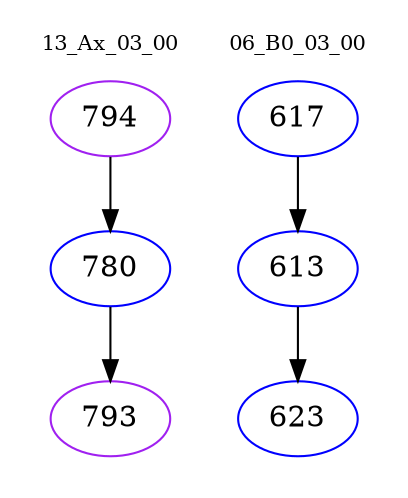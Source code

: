 digraph{
subgraph cluster_0 {
color = white
label = "13_Ax_03_00";
fontsize=10;
T0_794 [label="794", color="purple"]
T0_794 -> T0_780 [color="black"]
T0_780 [label="780", color="blue"]
T0_780 -> T0_793 [color="black"]
T0_793 [label="793", color="purple"]
}
subgraph cluster_1 {
color = white
label = "06_B0_03_00";
fontsize=10;
T1_617 [label="617", color="blue"]
T1_617 -> T1_613 [color="black"]
T1_613 [label="613", color="blue"]
T1_613 -> T1_623 [color="black"]
T1_623 [label="623", color="blue"]
}
}
